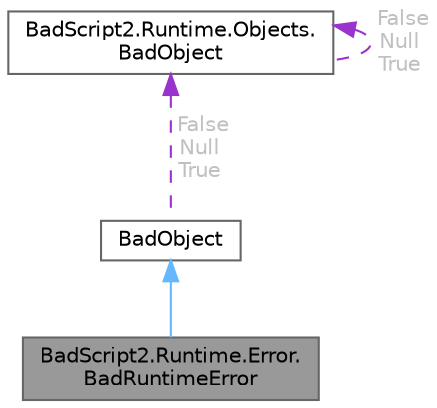digraph "BadScript2.Runtime.Error.BadRuntimeError"
{
 // LATEX_PDF_SIZE
  bgcolor="transparent";
  edge [fontname=Helvetica,fontsize=10,labelfontname=Helvetica,labelfontsize=10];
  node [fontname=Helvetica,fontsize=10,shape=box,height=0.2,width=0.4];
  Node1 [id="Node000001",label="BadScript2.Runtime.Error.\lBadRuntimeError",height=0.2,width=0.4,color="gray40", fillcolor="grey60", style="filled", fontcolor="black",tooltip="Implements the Error Object Type."];
  Node2 -> Node1 [id="edge1_Node000001_Node000002",dir="back",color="steelblue1",style="solid",tooltip=" "];
  Node2 [id="Node000002",label="BadObject",height=0.2,width=0.4,color="gray40", fillcolor="white", style="filled",URL="$class_bad_script2_1_1_runtime_1_1_objects_1_1_bad_object.html",tooltip=" "];
  Node3 -> Node2 [id="edge2_Node000002_Node000003",dir="back",color="darkorchid3",style="dashed",tooltip=" ",label=" False\nNull\nTrue",fontcolor="grey" ];
  Node3 [id="Node000003",label="BadScript2.Runtime.Objects.\lBadObject",height=0.2,width=0.4,color="gray40", fillcolor="white", style="filled",URL="$class_bad_script2_1_1_runtime_1_1_objects_1_1_bad_object.html",tooltip=" "];
  Node3 -> Node3 [id="edge3_Node000003_Node000003",dir="back",color="darkorchid3",style="dashed",tooltip=" ",label=" False\nNull\nTrue",fontcolor="grey" ];
}
